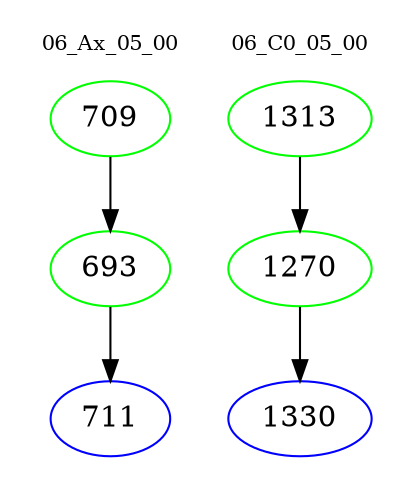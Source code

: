 digraph{
subgraph cluster_0 {
color = white
label = "06_Ax_05_00";
fontsize=10;
T0_709 [label="709", color="green"]
T0_709 -> T0_693 [color="black"]
T0_693 [label="693", color="green"]
T0_693 -> T0_711 [color="black"]
T0_711 [label="711", color="blue"]
}
subgraph cluster_1 {
color = white
label = "06_C0_05_00";
fontsize=10;
T1_1313 [label="1313", color="green"]
T1_1313 -> T1_1270 [color="black"]
T1_1270 [label="1270", color="green"]
T1_1270 -> T1_1330 [color="black"]
T1_1330 [label="1330", color="blue"]
}
}
